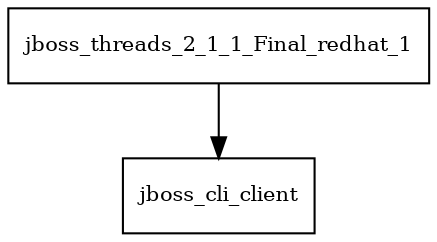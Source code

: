 digraph jboss_threads_2_1_1_Final_redhat_1_dependencies {
  node [shape = box, fontsize=10.0];
  jboss_threads_2_1_1_Final_redhat_1 -> jboss_cli_client;
}

